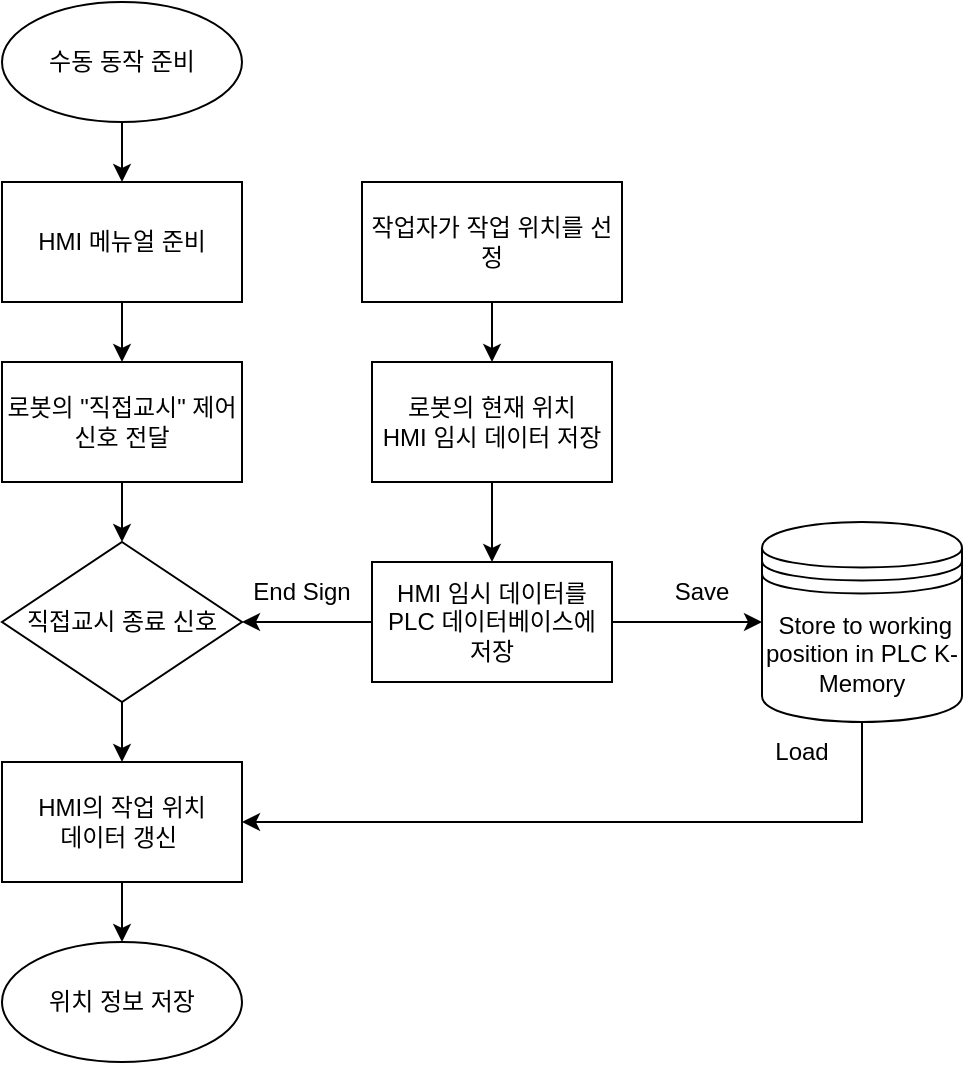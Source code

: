 <mxfile version="22.0.7" type="github">
  <diagram name="페이지-1" id="KjHIwjk8qQxe580AyB5Y">
    <mxGraphModel dx="1969" dy="882" grid="1" gridSize="10" guides="1" tooltips="1" connect="1" arrows="1" fold="1" page="1" pageScale="1" pageWidth="1169" pageHeight="827" math="0" shadow="0">
      <root>
        <mxCell id="0" />
        <mxCell id="1" parent="0" />
        <mxCell id="pqeZuVTHKIWcZpY808t6-15" style="edgeStyle=orthogonalEdgeStyle;rounded=0;orthogonalLoop=1;jettySize=auto;html=1;entryX=0.5;entryY=0;entryDx=0;entryDy=0;" edge="1" parent="1" source="pqeZuVTHKIWcZpY808t6-1" target="pqeZuVTHKIWcZpY808t6-14">
          <mxGeometry relative="1" as="geometry" />
        </mxCell>
        <mxCell id="pqeZuVTHKIWcZpY808t6-1" value="수동 동작 준비" style="ellipse;whiteSpace=wrap;html=1;" vertex="1" parent="1">
          <mxGeometry x="120" y="80" width="120" height="60" as="geometry" />
        </mxCell>
        <mxCell id="pqeZuVTHKIWcZpY808t6-2" value="위치 정보 저장" style="ellipse;whiteSpace=wrap;html=1;" vertex="1" parent="1">
          <mxGeometry x="120" y="550" width="120" height="60" as="geometry" />
        </mxCell>
        <mxCell id="pqeZuVTHKIWcZpY808t6-6" value="" style="edgeStyle=orthogonalEdgeStyle;rounded=0;orthogonalLoop=1;jettySize=auto;html=1;" edge="1" parent="1" source="pqeZuVTHKIWcZpY808t6-3" target="pqeZuVTHKIWcZpY808t6-5">
          <mxGeometry relative="1" as="geometry" />
        </mxCell>
        <mxCell id="pqeZuVTHKIWcZpY808t6-3" value="로봇의 &quot;직접교시&quot; 제어 신호 전달" style="whiteSpace=wrap;html=1;" vertex="1" parent="1">
          <mxGeometry x="120" y="260" width="120" height="60" as="geometry" />
        </mxCell>
        <mxCell id="pqeZuVTHKIWcZpY808t6-26" style="edgeStyle=orthogonalEdgeStyle;rounded=0;orthogonalLoop=1;jettySize=auto;html=1;exitX=0.5;exitY=1;exitDx=0;exitDy=0;entryX=0.5;entryY=0;entryDx=0;entryDy=0;" edge="1" parent="1" source="pqeZuVTHKIWcZpY808t6-5" target="pqeZuVTHKIWcZpY808t6-25">
          <mxGeometry relative="1" as="geometry" />
        </mxCell>
        <mxCell id="pqeZuVTHKIWcZpY808t6-5" value="직접교시 종료 신호" style="rhombus;whiteSpace=wrap;html=1;" vertex="1" parent="1">
          <mxGeometry x="120" y="350" width="120" height="80" as="geometry" />
        </mxCell>
        <mxCell id="pqeZuVTHKIWcZpY808t6-13" value="" style="edgeStyle=orthogonalEdgeStyle;rounded=0;orthogonalLoop=1;jettySize=auto;html=1;" edge="1" parent="1" source="pqeZuVTHKIWcZpY808t6-8" target="pqeZuVTHKIWcZpY808t6-12">
          <mxGeometry relative="1" as="geometry" />
        </mxCell>
        <mxCell id="pqeZuVTHKIWcZpY808t6-8" value="작업자가 작업 위치를 선정" style="rounded=0;whiteSpace=wrap;html=1;" vertex="1" parent="1">
          <mxGeometry x="300" y="170" width="130" height="60" as="geometry" />
        </mxCell>
        <mxCell id="pqeZuVTHKIWcZpY808t6-19" value="" style="edgeStyle=orthogonalEdgeStyle;rounded=0;orthogonalLoop=1;jettySize=auto;html=1;" edge="1" parent="1" source="pqeZuVTHKIWcZpY808t6-12" target="pqeZuVTHKIWcZpY808t6-18">
          <mxGeometry relative="1" as="geometry" />
        </mxCell>
        <mxCell id="pqeZuVTHKIWcZpY808t6-12" value="로봇의 현재 위치 &lt;br&gt;HMI 임시 데이터 저장" style="whiteSpace=wrap;html=1;rounded=0;" vertex="1" parent="1">
          <mxGeometry x="305" y="260" width="120" height="60" as="geometry" />
        </mxCell>
        <mxCell id="pqeZuVTHKIWcZpY808t6-16" style="edgeStyle=orthogonalEdgeStyle;rounded=0;orthogonalLoop=1;jettySize=auto;html=1;entryX=0.5;entryY=0;entryDx=0;entryDy=0;" edge="1" parent="1" source="pqeZuVTHKIWcZpY808t6-14" target="pqeZuVTHKIWcZpY808t6-3">
          <mxGeometry relative="1" as="geometry" />
        </mxCell>
        <mxCell id="pqeZuVTHKIWcZpY808t6-14" value="HMI 메뉴얼 준비" style="rounded=0;whiteSpace=wrap;html=1;" vertex="1" parent="1">
          <mxGeometry x="120" y="170" width="120" height="60" as="geometry" />
        </mxCell>
        <mxCell id="pqeZuVTHKIWcZpY808t6-21" style="edgeStyle=orthogonalEdgeStyle;rounded=0;orthogonalLoop=1;jettySize=auto;html=1;entryX=0;entryY=0.5;entryDx=0;entryDy=0;" edge="1" parent="1" source="pqeZuVTHKIWcZpY808t6-18" target="pqeZuVTHKIWcZpY808t6-20">
          <mxGeometry relative="1" as="geometry" />
        </mxCell>
        <mxCell id="pqeZuVTHKIWcZpY808t6-22" style="edgeStyle=orthogonalEdgeStyle;rounded=0;orthogonalLoop=1;jettySize=auto;html=1;entryX=1;entryY=0.5;entryDx=0;entryDy=0;" edge="1" parent="1" source="pqeZuVTHKIWcZpY808t6-18" target="pqeZuVTHKIWcZpY808t6-5">
          <mxGeometry relative="1" as="geometry" />
        </mxCell>
        <mxCell id="pqeZuVTHKIWcZpY808t6-18" value="HMI 임시 데이터를 PLC 데이터베이스에 저장" style="whiteSpace=wrap;html=1;rounded=0;" vertex="1" parent="1">
          <mxGeometry x="305" y="360" width="120" height="60" as="geometry" />
        </mxCell>
        <mxCell id="pqeZuVTHKIWcZpY808t6-27" style="edgeStyle=orthogonalEdgeStyle;rounded=0;orthogonalLoop=1;jettySize=auto;html=1;entryX=1;entryY=0.5;entryDx=0;entryDy=0;exitX=0.5;exitY=1;exitDx=0;exitDy=0;" edge="1" parent="1" source="pqeZuVTHKIWcZpY808t6-20" target="pqeZuVTHKIWcZpY808t6-25">
          <mxGeometry relative="1" as="geometry" />
        </mxCell>
        <mxCell id="pqeZuVTHKIWcZpY808t6-20" value="&amp;nbsp;Store to working position in PLC K-Memory" style="shape=datastore;whiteSpace=wrap;html=1;" vertex="1" parent="1">
          <mxGeometry x="500" y="340" width="100" height="100" as="geometry" />
        </mxCell>
        <mxCell id="pqeZuVTHKIWcZpY808t6-23" value="End Sign" style="text;html=1;strokeColor=none;fillColor=none;align=center;verticalAlign=middle;whiteSpace=wrap;rounded=0;" vertex="1" parent="1">
          <mxGeometry x="240" y="360" width="60" height="30" as="geometry" />
        </mxCell>
        <mxCell id="pqeZuVTHKIWcZpY808t6-28" style="edgeStyle=orthogonalEdgeStyle;rounded=0;orthogonalLoop=1;jettySize=auto;html=1;entryX=0.5;entryY=0;entryDx=0;entryDy=0;" edge="1" parent="1" source="pqeZuVTHKIWcZpY808t6-25" target="pqeZuVTHKIWcZpY808t6-2">
          <mxGeometry relative="1" as="geometry" />
        </mxCell>
        <mxCell id="pqeZuVTHKIWcZpY808t6-25" value="HMI의 작업 위치 &lt;br&gt;데이터 갱신&amp;nbsp;" style="rounded=0;whiteSpace=wrap;html=1;" vertex="1" parent="1">
          <mxGeometry x="120" y="460" width="120" height="60" as="geometry" />
        </mxCell>
        <mxCell id="pqeZuVTHKIWcZpY808t6-29" value="Save" style="text;html=1;strokeColor=none;fillColor=none;align=center;verticalAlign=middle;whiteSpace=wrap;rounded=0;" vertex="1" parent="1">
          <mxGeometry x="440" y="360" width="60" height="30" as="geometry" />
        </mxCell>
        <mxCell id="pqeZuVTHKIWcZpY808t6-30" value="Load" style="text;html=1;strokeColor=none;fillColor=none;align=center;verticalAlign=middle;whiteSpace=wrap;rounded=0;" vertex="1" parent="1">
          <mxGeometry x="490" y="440" width="60" height="30" as="geometry" />
        </mxCell>
      </root>
    </mxGraphModel>
  </diagram>
</mxfile>
